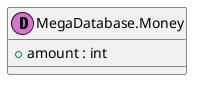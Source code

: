 @startuml
''''''''''''''''''''''''''''''''''''''''''
''                                      ''
''  AUTOGENERATED CODE -- DO NOT EDIT!  ''
''                                      ''
''''''''''''''''''''''''''''''''''''''''''

class "MegaDatabase.Money" as _0 << (D,orchid) >> {
+ amount : int
}
@enduml
